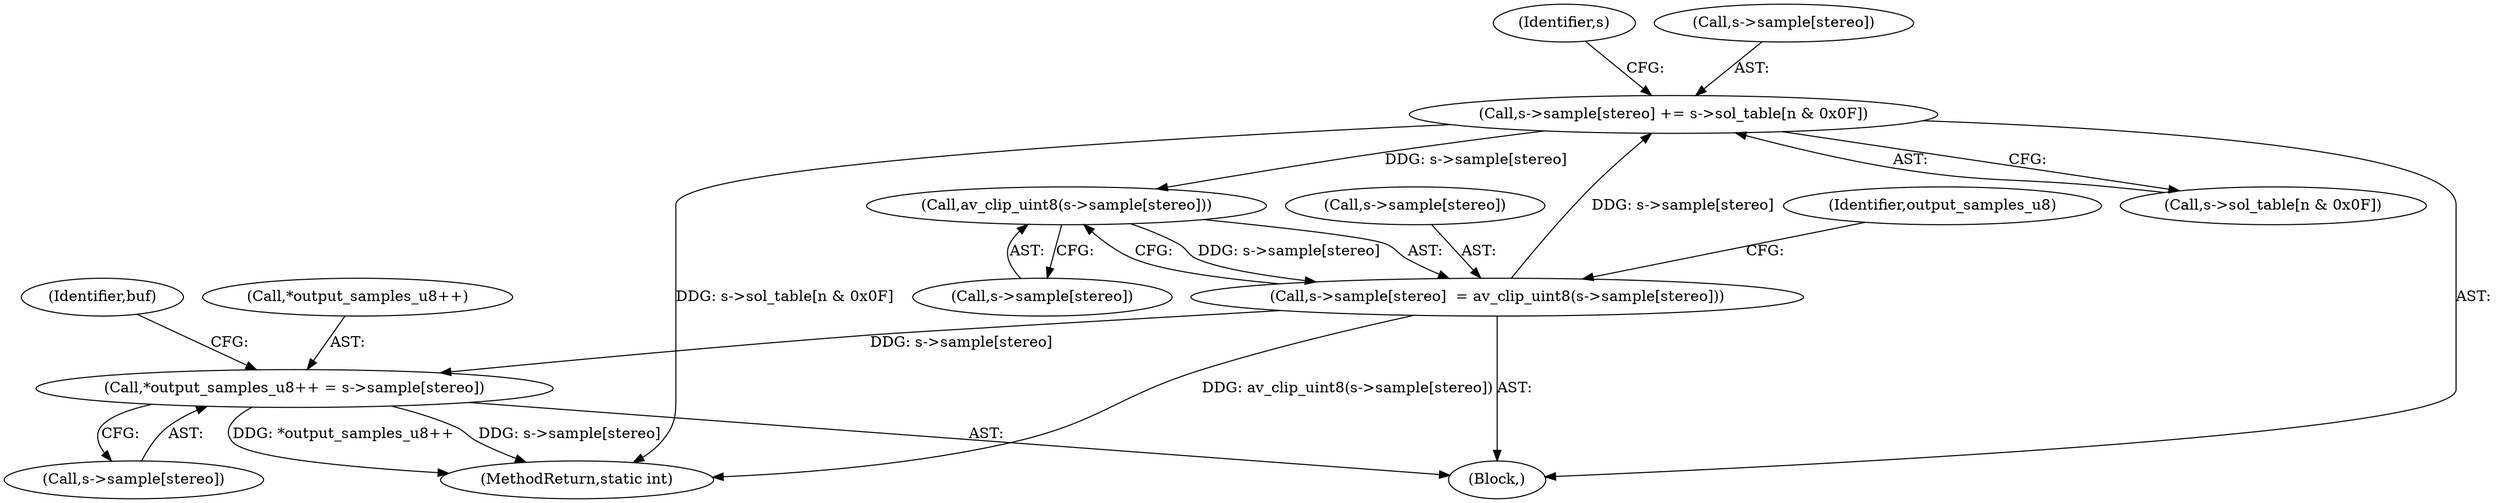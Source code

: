 digraph "0_libav_ce7aee9b733134649a6ce2fa743e51733f33e67e@array" {
"1000577" [label="(Call,s->sample[stereo] += s->sol_table[n & 0x0F])"];
"1000590" [label="(Call,s->sample[stereo]  = av_clip_uint8(s->sample[stereo]))"];
"1000596" [label="(Call,av_clip_uint8(s->sample[stereo]))"];
"1000577" [label="(Call,s->sample[stereo] += s->sol_table[n & 0x0F])"];
"1000602" [label="(Call,*output_samples_u8++ = s->sample[stereo])"];
"1000536" [label="(Block,)"];
"1000596" [label="(Call,av_clip_uint8(s->sample[stereo]))"];
"1000591" [label="(Call,s->sample[stereo])"];
"1000590" [label="(Call,s->sample[stereo]  = av_clip_uint8(s->sample[stereo]))"];
"1000593" [label="(Identifier,s)"];
"1000578" [label="(Call,s->sample[stereo])"];
"1000577" [label="(Call,s->sample[stereo] += s->sol_table[n & 0x0F])"];
"1000605" [label="(Identifier,output_samples_u8)"];
"1000597" [label="(Call,s->sample[stereo])"];
"1000690" [label="(MethodReturn,static int)"];
"1000603" [label="(Call,*output_samples_u8++)"];
"1000534" [label="(Identifier,buf)"];
"1000583" [label="(Call,s->sol_table[n & 0x0F])"];
"1000606" [label="(Call,s->sample[stereo])"];
"1000602" [label="(Call,*output_samples_u8++ = s->sample[stereo])"];
"1000577" -> "1000536"  [label="AST: "];
"1000577" -> "1000583"  [label="CFG: "];
"1000578" -> "1000577"  [label="AST: "];
"1000583" -> "1000577"  [label="AST: "];
"1000593" -> "1000577"  [label="CFG: "];
"1000577" -> "1000690"  [label="DDG: s->sol_table[n & 0x0F]"];
"1000590" -> "1000577"  [label="DDG: s->sample[stereo]"];
"1000577" -> "1000596"  [label="DDG: s->sample[stereo]"];
"1000590" -> "1000536"  [label="AST: "];
"1000590" -> "1000596"  [label="CFG: "];
"1000591" -> "1000590"  [label="AST: "];
"1000596" -> "1000590"  [label="AST: "];
"1000605" -> "1000590"  [label="CFG: "];
"1000590" -> "1000690"  [label="DDG: av_clip_uint8(s->sample[stereo])"];
"1000596" -> "1000590"  [label="DDG: s->sample[stereo]"];
"1000590" -> "1000602"  [label="DDG: s->sample[stereo]"];
"1000596" -> "1000597"  [label="CFG: "];
"1000597" -> "1000596"  [label="AST: "];
"1000602" -> "1000536"  [label="AST: "];
"1000602" -> "1000606"  [label="CFG: "];
"1000603" -> "1000602"  [label="AST: "];
"1000606" -> "1000602"  [label="AST: "];
"1000534" -> "1000602"  [label="CFG: "];
"1000602" -> "1000690"  [label="DDG: *output_samples_u8++"];
"1000602" -> "1000690"  [label="DDG: s->sample[stereo]"];
}
